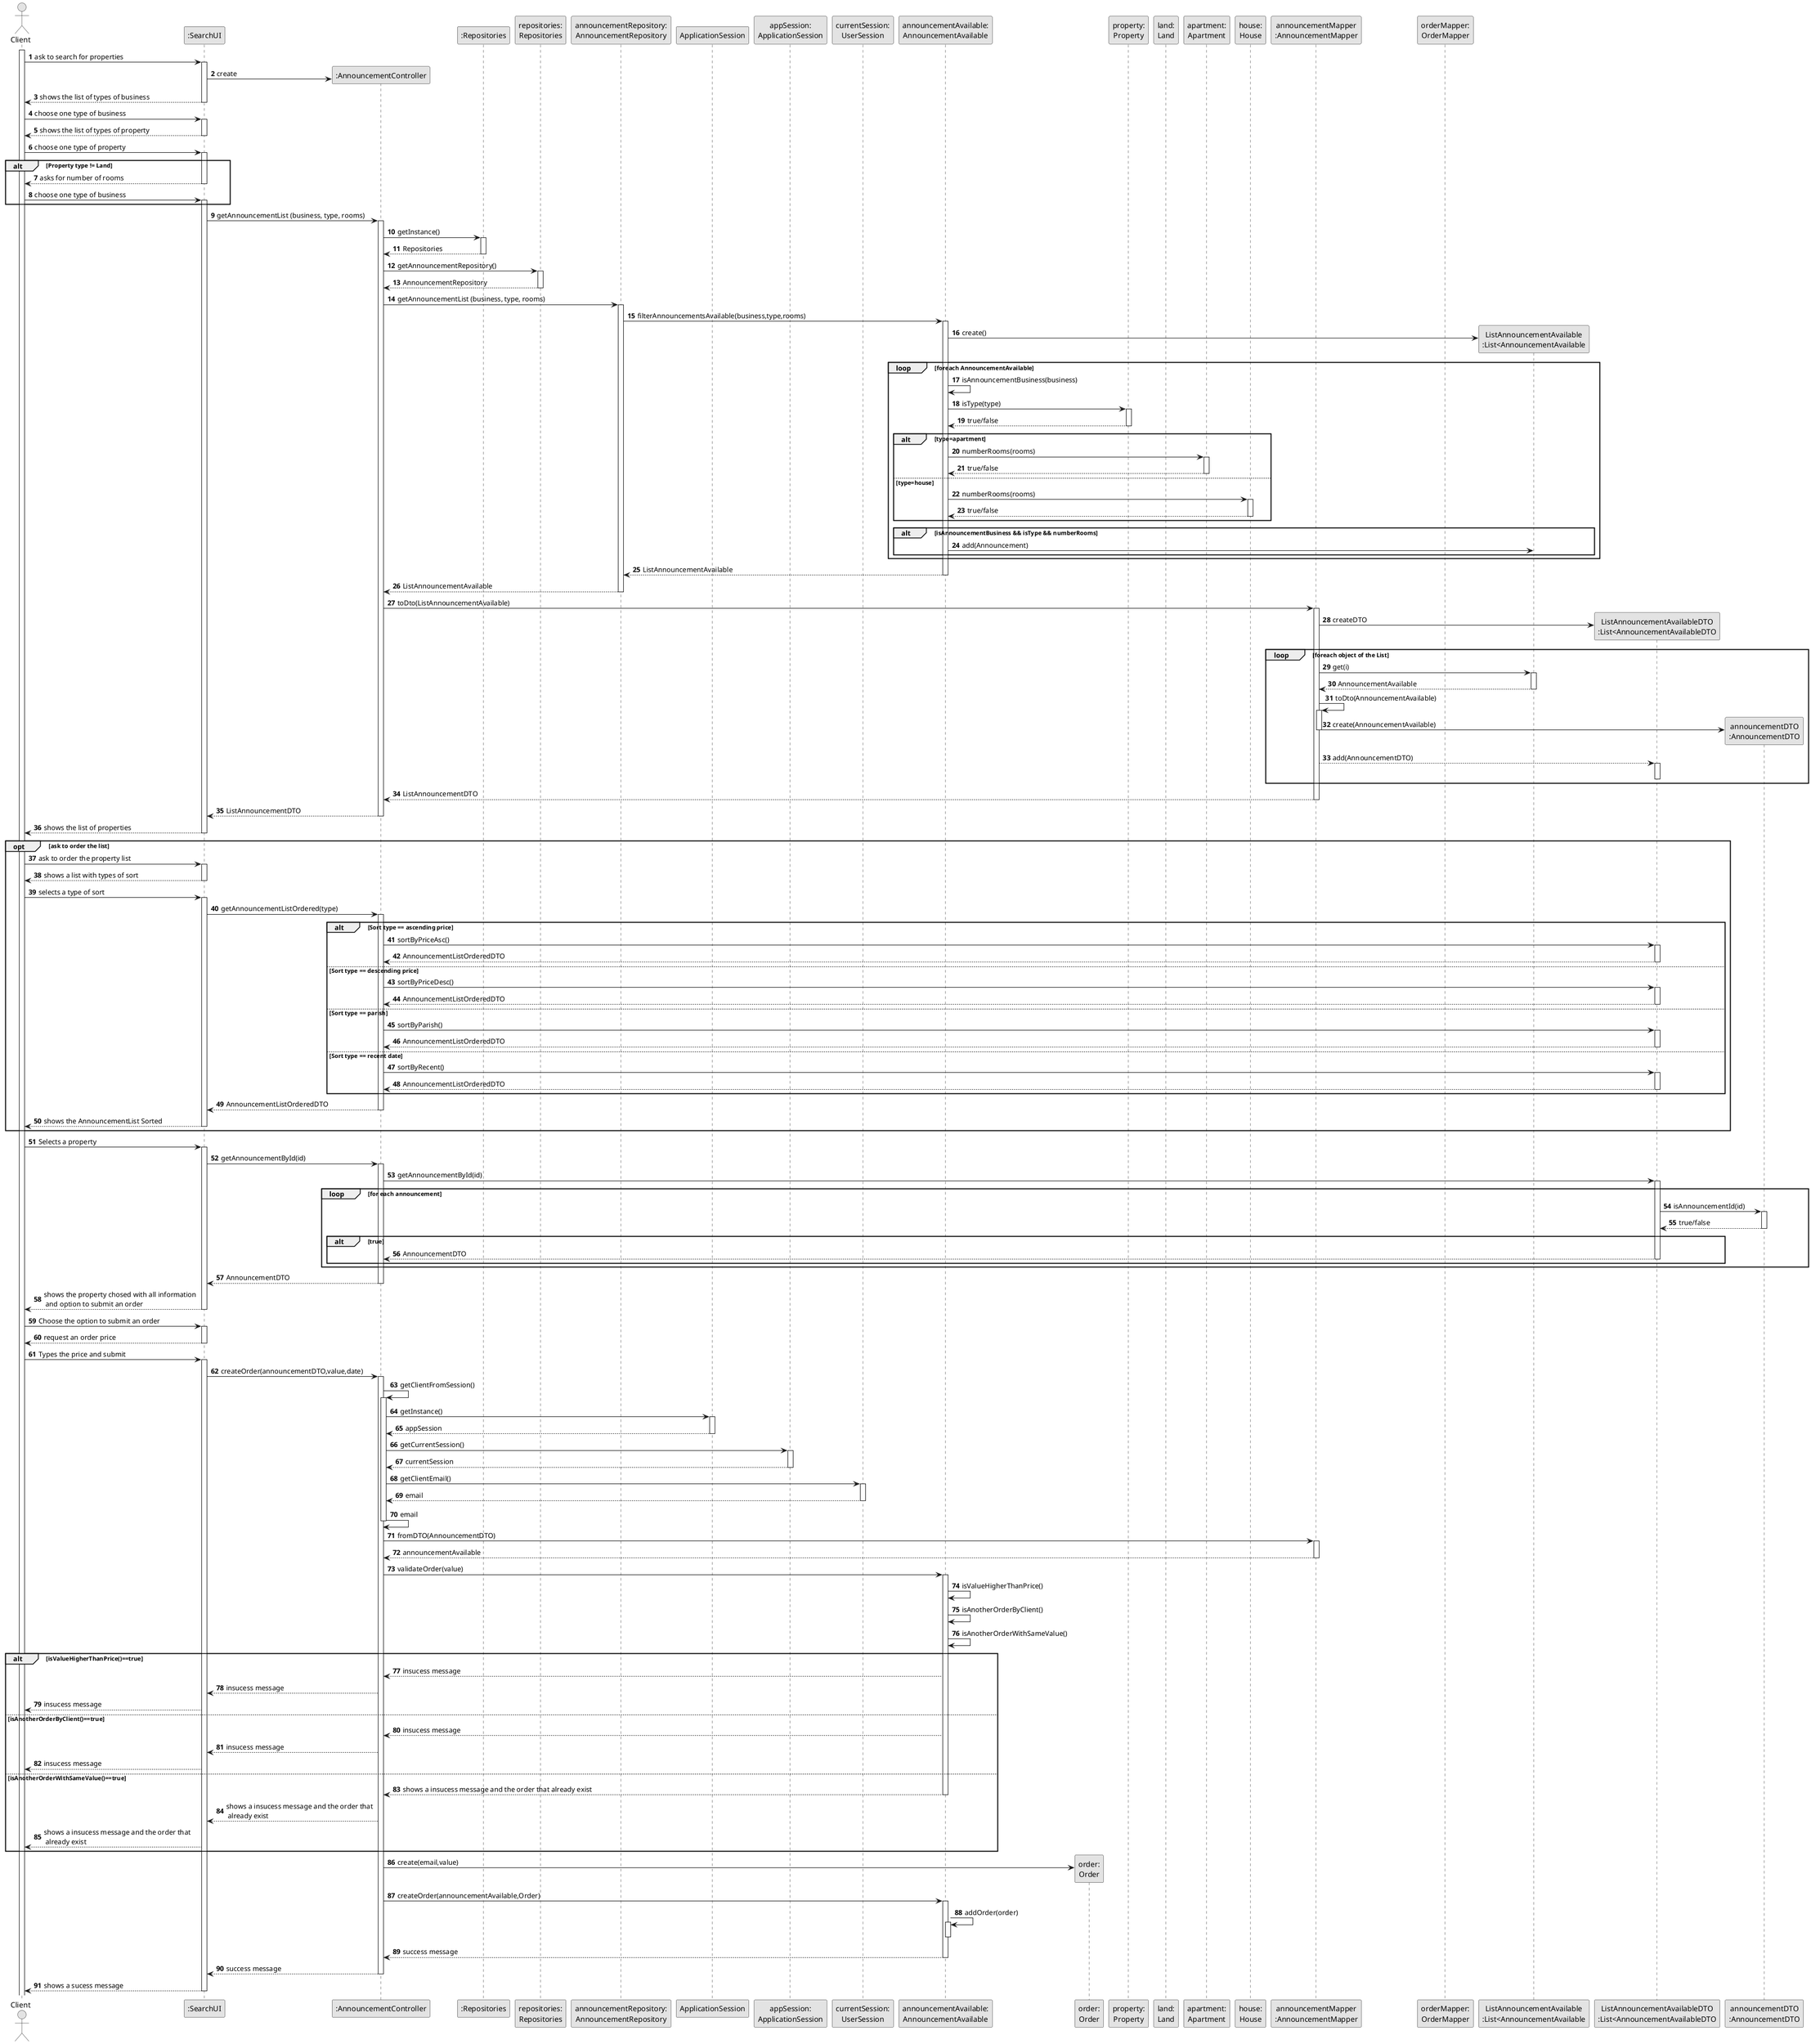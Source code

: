 @startuml
skinparam monochrome true
skinparam packageStyle rectangle
skinparam shadowing false

autonumber

'hide footbox
actor "Client" as client
participant ":SearchUI" as UI
participant ":AnnouncementController" as CTRL
participant ":Repositories" as REPO
participant "repositories:\nRepositories" as rep
participant "announcementRepository:\nAnnouncementRepository" as AnnouncementRepo
participant "ApplicationSession" as appSession
participant "appSession:\nApplicationSession" as app
participant "currentSession:\nUserSession" as session
participant "announcementAvailable:\nAnnouncementAvailable" as Announcement
participant "order:\nOrder" as order

participant "property:\nProperty" as prop
participant "land:\nLand" as land
participant "apartment:\nApartment" as apart
participant "house:\nHouse" as house


participant "announcementMapper\n:AnnouncementMapper" as announcementMapper
participant "orderMapper:\nOrderMapper" as orderMapper

participant "ListAnnouncementAvailable\n:List<AnnouncementAvailable" as List
participant "ListAnnouncementAvailableDTO\n:List<AnnouncementAvailableDTO" as ListDTO

participant "announcementDTO\n:AnnouncementDTO" as announcementDTO

activate client

    client -> UI : ask to search for properties
    activate UI
        UI -> CTRL**:create

    UI --> client: shows the list of types of business
    deactivate

    client -> UI : choose one type of business

    activate UI

    UI --> client: shows the list of types of property
    deactivate UI

    client -> UI : choose one type of property
    activate UI

    alt Property type != Land
        UI --> client: asks for number of rooms
        deactivate UI

        client -> UI : choose one type of business
        activate UI
    end

UI -> CTRL : getAnnouncementList (business, type, rooms)
            activate CTRL

                CTRL -> REPO: getInstance()
                  activate REPO

                REPO --> CTRL : Repositories
                deactivate REPO

                CTRL -> rep: getAnnouncementRepository()
                            activate rep

                rep --> CTRL : AnnouncementRepository
                deactivate rep

                CTRL -> AnnouncementRepo: getAnnouncementList (business, type, rooms)
                activate AnnouncementRepo



                         AnnouncementRepo -> Announcement: filterAnnouncementsAvailable(business,type,rooms)

                         activate Announcement


                         Announcement->List**:create()

                         loop foreach AnnouncementAvailable

                             Announcement -> Announcement : isAnnouncementBusiness(business)

                            Announcement -> prop : isType(type)


                            activate prop

                            prop --> Announcement : true/false

                            deactivate

                            alt type=apartment

                                Announcement -> apart : numberRooms(rooms)
                                activate apart

                                apart --> Announcement : true/false

                                deactivate apart
                                else type=house
                                    Announcement -> house : numberRooms(rooms)
                                    activate house

                                    house --> Announcement : true/false

                                    deactivate house
                            end

                            alt isAnnouncementBusiness && isType && numberRooms
                                Announcement-> List: add(Announcement)
                            end

                            end

                            Announcement --> AnnouncementRepo : ListAnnouncementAvailable
                            deactivate Announcement

                            AnnouncementRepo --> CTRL : ListAnnouncementAvailable
                            deactivate AnnouncementRepo



                           CTRL -> announcementMapper:toDto(ListAnnouncementAvailable)
                            activate announcementMapper

                                announcementMapper->ListDTO**:createDTO
                                loop foreach object of the List
                                announcementMapper -> List : get(i)
                                activate List
                                List --> announcementMapper : AnnouncementAvailable
                                deactivate List

                                announcementMapper -> announcementMapper : toDto(AnnouncementAvailable)
                                activate announcementMapper
                                announcementMapper-> announcementDTO** : create(AnnouncementAvailable)
                                deactivate
                                announcementMapper --> ListDTO : add(AnnouncementDTO)
                                activate ListDTO
                                deactivate

                                end



                                announcementMapper --> CTRL : ListAnnouncementDTO
                            deactivate
                         deactivate Announcement


                deactivate AnnouncementRepo


            CTRL --> UI : ListAnnouncementDTO
            deactivate CTRL



    UI --> client: shows the list of properties
    deactivate UI


    opt ask to order the list

    client -> UI : ask to order the property list
    activate UI

    UI --> client : shows a list with types of sort
    deactivate UI


    client -> UI: selects a type of sort
    activate UI

        UI -> CTRL: getAnnouncementListOrdered(type)


            activate CTRL

                alt Sort type == ascending price

                CTRL-> ListDTO:  sortByPriceAsc()
                activate ListDTO

                    ListDTO --> CTRL: AnnouncementListOrderedDTO
                    deactivate

                else Sort type == descending price

                        CTRL-> ListDTO:  sortByPriceDesc()
                                    activate ListDTO

                    ListDTO --> CTRL: AnnouncementListOrderedDTO
                    deactivate
                 else Sort type == parish

                    CTRL-> ListDTO:  sortByParish()
                    activate ListDTO

                        ListDTO --> CTRL: AnnouncementListOrderedDTO
                        deactivate

                else Sort type == recent date
                    CTRL-> ListDTO:  sortByRecent()
                    activate ListDTO

                        ListDTO --> CTRL: AnnouncementListOrderedDTO
                        deactivate




    end

            CTRL-->UI:AnnouncementListOrderedDTO
    deactivate

    UI --> client: shows the AnnouncementList Sorted
    deactivate

    end
    client -> UI : Selects a property
    activate UI

        UI-> CTRL: getAnnouncementById(id)
            activate CTRL

            CTRL -> ListDTO : getAnnouncementById(id)
            activate ListDTO
                loop for each announcement

                     ListDTO -> announcementDTO: isAnnouncementId(id)
                     activate announcementDTO

                     announcementDTO --> ListDTO: true/false

                     deactivate
                     alt true
                     ListDTO-->CTRL : AnnouncementDTO
                     deactivate

                     end
                 end







        CTRL--> UI :AnnouncementDTO
                    deactivate

    UI --> client: shows the property chosed with all information \n and option to submit an order
    deactivate UI

    client -> UI : Choose the option to submit an order
    activate UI

    UI --> client: request an order price
    deactivate UI

    client -> UI : Types the price and submit
        activate UI

    UI->CTRL: createOrder(announcementDTO,value,date)

            activate CTRL
                CTRL -> CTRL : getClientFromSession()
                activate CTRL
                CTRL->appSession: getInstance()
                activate appSession
                appSession-->CTRL : appSession
                deactivate

                CTRL->app: getCurrentSession()
                activate app
                app-->CTRL : currentSession
                deactivate

                CTRL->session: getClientEmail()
                activate session
                session-->CTRL : email
                    deactivate session
                    CTRL -> CTRL : email
                deactivate CTRL

                CTRL-> announcementMapper: fromDTO(AnnouncementDTO)
                activate announcementMapper
                announcementMapper--> CTRL : announcementAvailable
                deactivate
                CTRL -> Announcement : validateOrder(value)
                activate Announcement
                    Announcement -> Announcement: isValueHigherThanPrice()
                    Announcement -> Announcement: isAnotherOrderByClient()
                    Announcement -> Announcement: isAnotherOrderWithSameValue()



                alt isValueHigherThanPrice()==true
                    Announcement --> CTRL: insucess message

                    CTRL-->UI:insucess message
                    UI-->client:insucess message
                else isAnotherOrderByClient()==true
                    Announcement --> CTRL: insucess message

                    CTRL-->UI:insucess message
                    UI-->client:insucess message


                else isAnotherOrderWithSameValue()==true
                    Announcement --> CTRL: shows a insucess message and the order that already exist
                    deactivate

                    CTRL-->UI:shows a insucess message and the order that \n already exist
                    UI-->client:shows a insucess message and the order that \n already exist

                end




                CTRL-> order** : create(email,value)
                CTRL-> Announcement: createOrder(announcementAvailable,Order)

                activate Announcement

                 Announcement -> Announcement : addOrder(order)
                 activate Announcement

                 deactivate Announcement

                Announcement --> CTRL: success message

                deactivate Announcement

            CTRL-->UI: success message
            deactivate CTRL
        UI --> client : shows a sucess message

    deactivate








@enduml